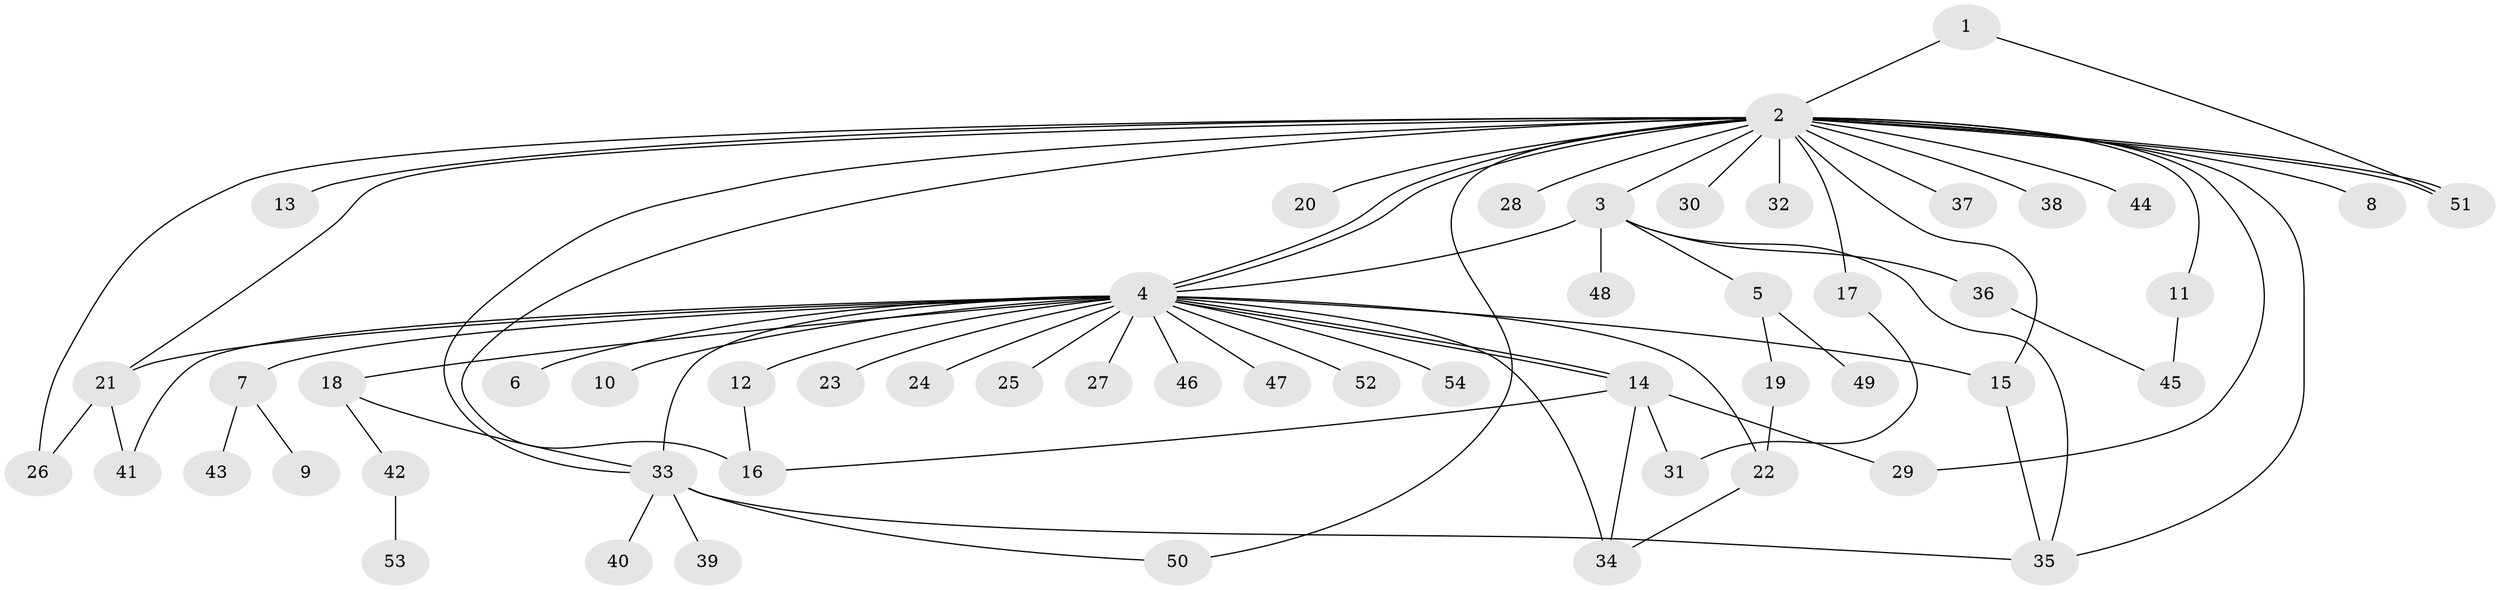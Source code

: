 // Generated by graph-tools (version 1.1) at 2025/49/03/09/25 03:49:48]
// undirected, 54 vertices, 76 edges
graph export_dot {
graph [start="1"]
  node [color=gray90,style=filled];
  1;
  2;
  3;
  4;
  5;
  6;
  7;
  8;
  9;
  10;
  11;
  12;
  13;
  14;
  15;
  16;
  17;
  18;
  19;
  20;
  21;
  22;
  23;
  24;
  25;
  26;
  27;
  28;
  29;
  30;
  31;
  32;
  33;
  34;
  35;
  36;
  37;
  38;
  39;
  40;
  41;
  42;
  43;
  44;
  45;
  46;
  47;
  48;
  49;
  50;
  51;
  52;
  53;
  54;
  1 -- 2;
  1 -- 51;
  2 -- 3;
  2 -- 4;
  2 -- 4;
  2 -- 8;
  2 -- 11;
  2 -- 13;
  2 -- 15;
  2 -- 16;
  2 -- 17;
  2 -- 20;
  2 -- 21;
  2 -- 26;
  2 -- 28;
  2 -- 29;
  2 -- 30;
  2 -- 32;
  2 -- 33;
  2 -- 35;
  2 -- 37;
  2 -- 38;
  2 -- 44;
  2 -- 50;
  2 -- 51;
  2 -- 51;
  3 -- 4;
  3 -- 5;
  3 -- 35;
  3 -- 36;
  3 -- 48;
  4 -- 6;
  4 -- 7;
  4 -- 10;
  4 -- 12;
  4 -- 14;
  4 -- 14;
  4 -- 15;
  4 -- 18;
  4 -- 21;
  4 -- 22;
  4 -- 23;
  4 -- 24;
  4 -- 25;
  4 -- 27;
  4 -- 33;
  4 -- 34;
  4 -- 41;
  4 -- 46;
  4 -- 47;
  4 -- 52;
  4 -- 54;
  5 -- 19;
  5 -- 49;
  7 -- 9;
  7 -- 43;
  11 -- 45;
  12 -- 16;
  14 -- 16;
  14 -- 29;
  14 -- 31;
  14 -- 34;
  15 -- 35;
  17 -- 31;
  18 -- 33;
  18 -- 42;
  19 -- 22;
  21 -- 26;
  21 -- 41;
  22 -- 34;
  33 -- 35;
  33 -- 39;
  33 -- 40;
  33 -- 50;
  36 -- 45;
  42 -- 53;
}
